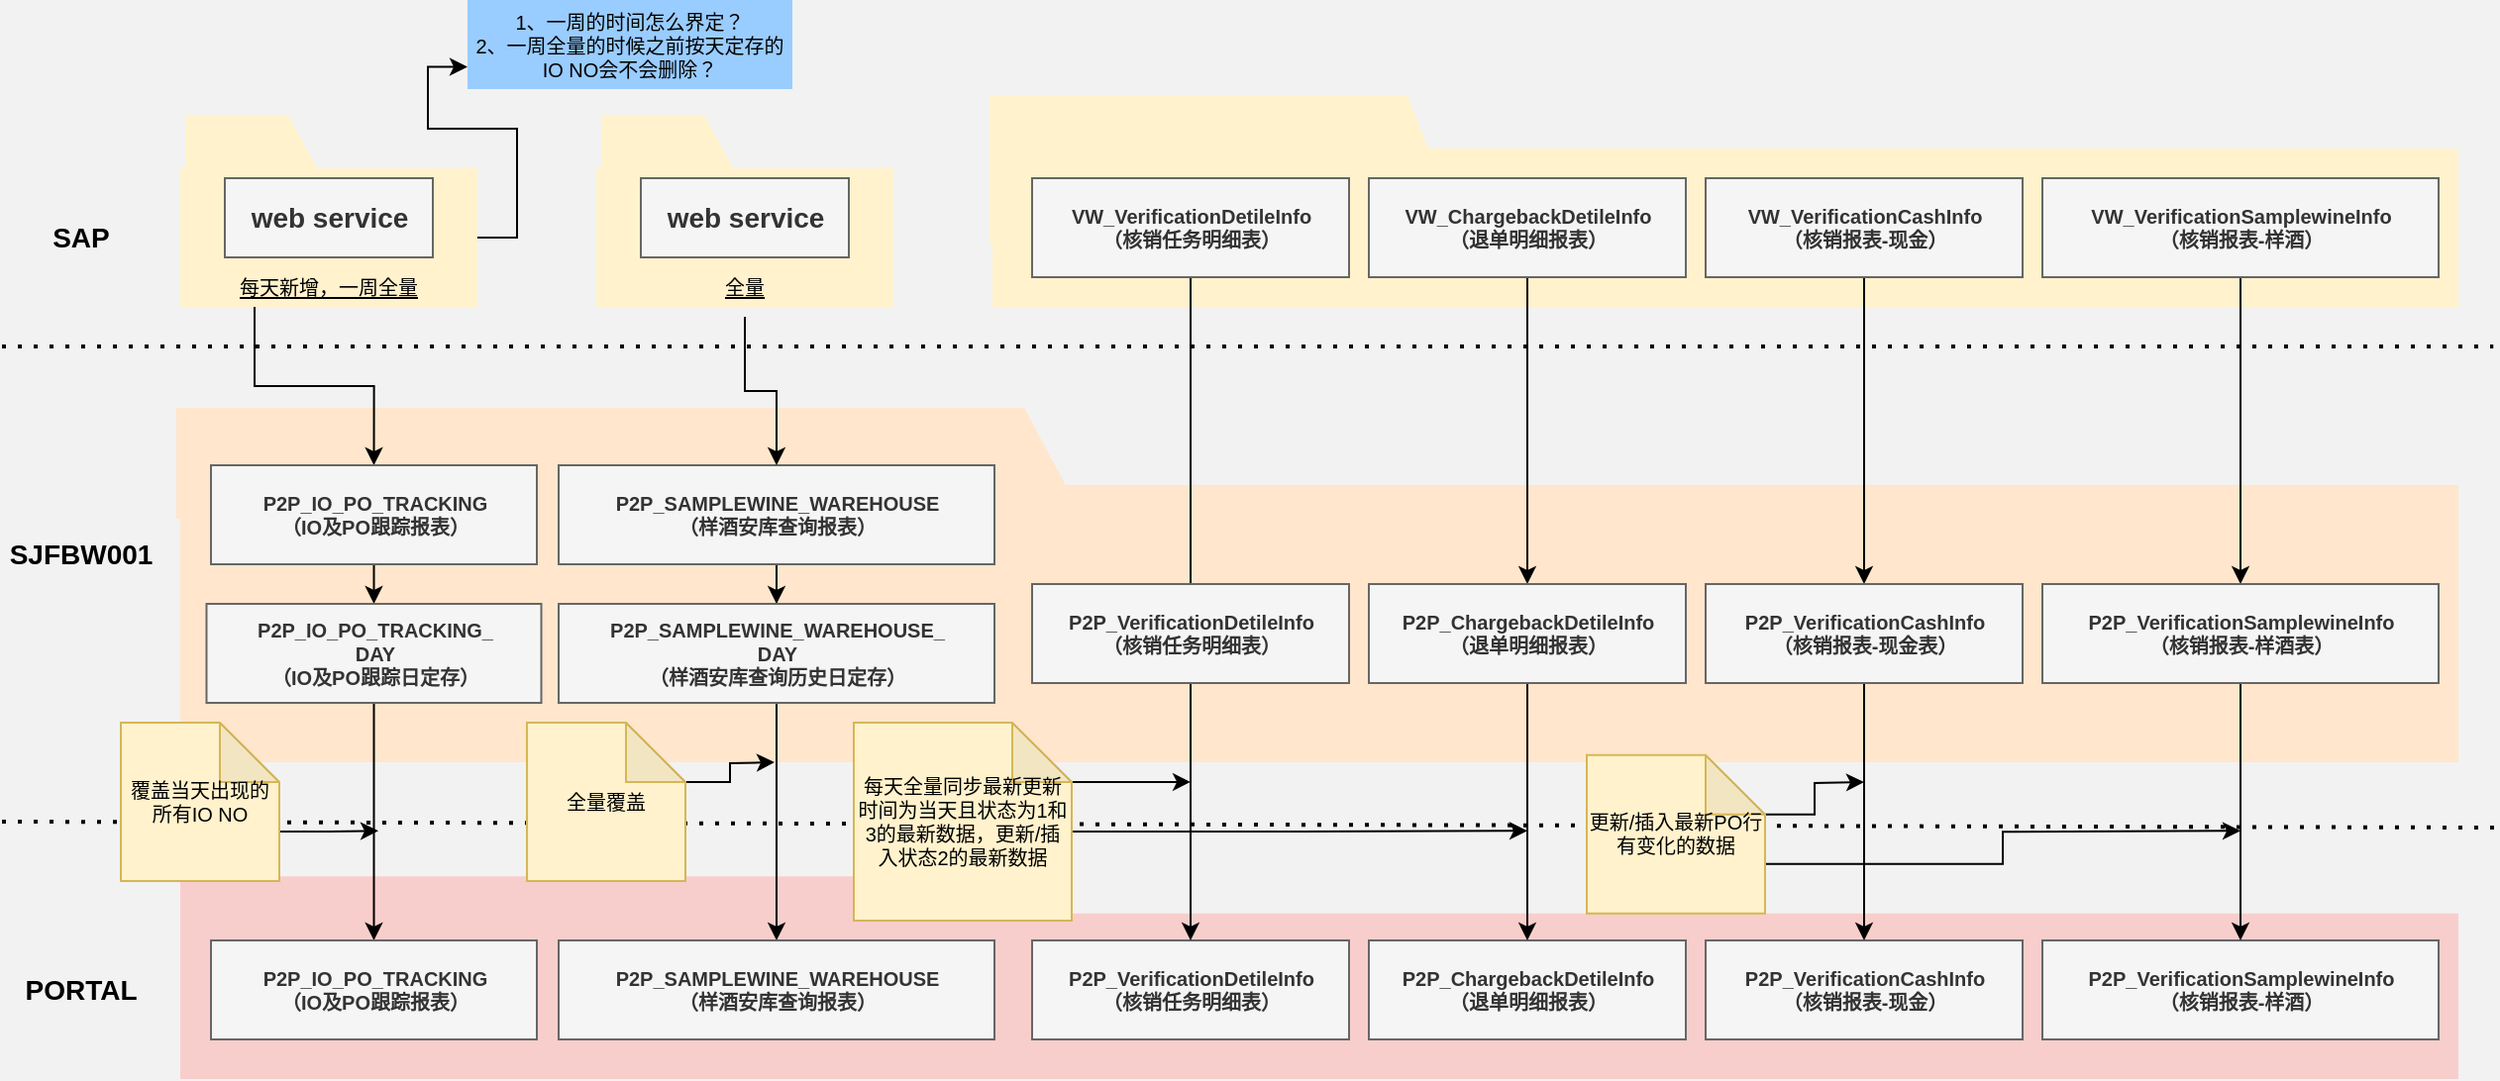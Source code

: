 <mxfile version="20.0.4" type="github">
  <diagram id="-zWPHJQYayK7DrnN_WTL" name="Page-1">
    <mxGraphModel dx="1022" dy="1605" grid="1" gridSize="10" guides="1" tooltips="1" connect="1" arrows="1" fold="1" page="1" pageScale="1" pageWidth="827" pageHeight="1169" background="#F2F2F2" math="0" shadow="0">
      <root>
        <mxCell id="0" />
        <mxCell id="1" parent="0" />
        <mxCell id="2tfb3EqtFTx625eSX2Tw-120" value="" style="shape=ext;double=1;rounded=0;whiteSpace=wrap;html=1;shadow=0;sketch=0;fillColor=#fff2cc;strokeColor=none;" parent="1" vertex="1">
          <mxGeometry x="580" y="60" width="740" height="80" as="geometry" />
        </mxCell>
        <mxCell id="2tfb3EqtFTx625eSX2Tw-121" value="" style="shape=manualInput;whiteSpace=wrap;html=1;rounded=0;shadow=0;sketch=0;rotation=90;fillColor=#fff2cc;strokeColor=none;" parent="1" vertex="1">
          <mxGeometry x="661.5" y="-49.5" width="75" height="241" as="geometry" />
        </mxCell>
        <mxCell id="2tfb3EqtFTx625eSX2Tw-45" value="" style="shape=manualInput;whiteSpace=wrap;html=1;rounded=0;shadow=0;sketch=0;rotation=90;fillColor=#f8cecc;strokeColor=none;" parent="1" vertex="1">
          <mxGeometry x="347.63" y="250" width="57.25" height="412.5" as="geometry" />
        </mxCell>
        <mxCell id="2tfb3EqtFTx625eSX2Tw-46" value="" style="shape=ext;double=1;rounded=0;whiteSpace=wrap;html=1;shadow=0;sketch=0;fillColor=#f8cecc;strokeColor=none;" parent="1" vertex="1">
          <mxGeometry x="170" y="446.37" width="1150" height="83.63" as="geometry" />
        </mxCell>
        <mxCell id="2tfb3EqtFTx625eSX2Tw-33" value="" style="shape=ext;double=1;rounded=0;whiteSpace=wrap;html=1;shadow=0;sketch=0;fillColor=#ffe6cc;strokeColor=none;" parent="1" vertex="1">
          <mxGeometry x="170" y="230" width="1150" height="140" as="geometry" />
        </mxCell>
        <mxCell id="2tfb3EqtFTx625eSX2Tw-32" value="" style="shape=manualInput;whiteSpace=wrap;html=1;rounded=0;shadow=0;sketch=0;rotation=90;fillColor=#ffe6cc;strokeColor=none;" parent="1" vertex="1">
          <mxGeometry x="369" y="-10" width="56" height="458" as="geometry" />
        </mxCell>
        <mxCell id="2tfb3EqtFTx625eSX2Tw-128" style="edgeStyle=orthogonalEdgeStyle;rounded=0;orthogonalLoop=1;jettySize=auto;html=1;exitX=1;exitY=0.5;exitDx=0;exitDy=0;entryX=0;entryY=0.75;entryDx=0;entryDy=0;fontSize=10;" parent="1" source="2tfb3EqtFTx625eSX2Tw-5" target="2tfb3EqtFTx625eSX2Tw-126" edge="1">
          <mxGeometry relative="1" as="geometry" />
        </mxCell>
        <mxCell id="2tfb3EqtFTx625eSX2Tw-132" style="edgeStyle=orthogonalEdgeStyle;rounded=0;orthogonalLoop=1;jettySize=auto;html=1;exitX=0.25;exitY=1;exitDx=0;exitDy=0;entryX=0.5;entryY=0;entryDx=0;entryDy=0;fontSize=10;" parent="1" source="2tfb3EqtFTx625eSX2Tw-5" target="2tfb3EqtFTx625eSX2Tw-36" edge="1">
          <mxGeometry relative="1" as="geometry" />
        </mxCell>
        <mxCell id="2tfb3EqtFTx625eSX2Tw-5" value="" style="shape=ext;double=1;rounded=0;whiteSpace=wrap;html=1;shadow=0;sketch=0;fillColor=#fff2cc;strokeColor=none;" parent="1" vertex="1">
          <mxGeometry x="170" y="70" width="150" height="70" as="geometry" />
        </mxCell>
        <mxCell id="2tfb3EqtFTx625eSX2Tw-20" value="" style="endArrow=none;dashed=1;html=1;dashPattern=1 3;strokeWidth=2;rounded=0;fontSize=14;" parent="1" edge="1">
          <mxGeometry width="50" height="50" relative="1" as="geometry">
            <mxPoint x="80" y="160" as="sourcePoint" />
            <mxPoint x="1337.619" y="160" as="targetPoint" />
          </mxGeometry>
        </mxCell>
        <mxCell id="2tfb3EqtFTx625eSX2Tw-21" value="SJFBW001" style="text;html=1;strokeColor=none;fillColor=none;align=center;verticalAlign=middle;whiteSpace=wrap;rounded=0;shadow=0;sketch=0;fontSize=14;fontStyle=1;horizontal=1;" parent="1" vertex="1">
          <mxGeometry x="90" y="250" width="60" height="30" as="geometry" />
        </mxCell>
        <mxCell id="2tfb3EqtFTx625eSX2Tw-30" value="PORTAL" style="text;html=1;strokeColor=none;fillColor=none;align=center;verticalAlign=middle;whiteSpace=wrap;rounded=0;shadow=0;sketch=0;fontSize=14;fontStyle=1" parent="1" vertex="1">
          <mxGeometry x="90" y="470" width="60" height="30" as="geometry" />
        </mxCell>
        <mxCell id="2tfb3EqtFTx625eSX2Tw-80" style="edgeStyle=orthogonalEdgeStyle;rounded=0;orthogonalLoop=1;jettySize=auto;html=1;exitX=0.5;exitY=1;exitDx=0;exitDy=0;entryX=0.5;entryY=0;entryDx=0;entryDy=0;fontSize=10;" parent="1" source="2tfb3EqtFTx625eSX2Tw-36" target="2tfb3EqtFTx625eSX2Tw-53" edge="1">
          <mxGeometry relative="1" as="geometry" />
        </mxCell>
        <mxCell id="2tfb3EqtFTx625eSX2Tw-36" value="P2P_IO_PO_TRACKING&lt;br&gt;（IO及PO跟踪报表）" style="text;html=1;fontSize=10;fontStyle=1;verticalAlign=middle;align=center;rounded=0;shadow=0;sketch=0;arcSize=12;strokeWidth=1;fillColor=#f5f5f5;strokeColor=#666666;fontColor=#333333;" parent="1" vertex="1">
          <mxGeometry x="185.5" y="220" width="164.5" height="50" as="geometry" />
        </mxCell>
        <mxCell id="2tfb3EqtFTx625eSX2Tw-37" value="SAP" style="text;html=1;strokeColor=none;fillColor=none;align=center;verticalAlign=middle;whiteSpace=wrap;rounded=0;shadow=0;sketch=0;fontSize=14;fontStyle=1" parent="1" vertex="1">
          <mxGeometry x="90" y="90" width="60" height="30" as="geometry" />
        </mxCell>
        <mxCell id="2tfb3EqtFTx625eSX2Tw-60" style="edgeStyle=orthogonalEdgeStyle;rounded=0;orthogonalLoop=1;jettySize=auto;html=1;exitX=0.5;exitY=1;exitDx=0;exitDy=0;fontSize=10;" parent="1" source="2tfb3EqtFTx625eSX2Tw-38" target="2tfb3EqtFTx625eSX2Tw-54" edge="1">
          <mxGeometry relative="1" as="geometry" />
        </mxCell>
        <mxCell id="2tfb3EqtFTx625eSX2Tw-38" value="P2P_SAMPLEWINE_WAREHOUSE&lt;br&gt;（样酒安库查询报表）" style="text;html=1;fontSize=10;fontStyle=1;verticalAlign=middle;align=center;rounded=0;shadow=0;sketch=0;arcSize=12;strokeWidth=1;fillColor=#f5f5f5;strokeColor=#666666;fontColor=#333333;" parent="1" vertex="1">
          <mxGeometry x="361" y="220" width="220" height="50" as="geometry" />
        </mxCell>
        <mxCell id="2tfb3EqtFTx625eSX2Tw-89" style="edgeStyle=orthogonalEdgeStyle;rounded=0;orthogonalLoop=1;jettySize=auto;html=1;exitX=0.5;exitY=1;exitDx=0;exitDy=0;entryX=0.5;entryY=0;entryDx=0;entryDy=0;fontSize=10;" parent="1" source="2tfb3EqtFTx625eSX2Tw-41" edge="1">
          <mxGeometry relative="1" as="geometry">
            <mxPoint x="680" y="310" as="targetPoint" />
          </mxGeometry>
        </mxCell>
        <mxCell id="2tfb3EqtFTx625eSX2Tw-41" value="VW_VerificationDetileInfo&lt;br&gt;（核销任务明细表）" style="text;html=1;fontSize=10;fontStyle=1;verticalAlign=middle;align=center;rounded=0;shadow=0;sketch=0;arcSize=12;strokeWidth=1;fillColor=#f5f5f5;strokeColor=#666666;fontColor=#333333;" parent="1" vertex="1">
          <mxGeometry x="600" y="75" width="160" height="50" as="geometry" />
        </mxCell>
        <mxCell id="2tfb3EqtFTx625eSX2Tw-111" style="edgeStyle=orthogonalEdgeStyle;rounded=0;orthogonalLoop=1;jettySize=auto;html=1;exitX=0.5;exitY=1;exitDx=0;exitDy=0;entryX=0.5;entryY=0;entryDx=0;entryDy=0;fontSize=10;" parent="1" source="2tfb3EqtFTx625eSX2Tw-42" target="2tfb3EqtFTx625eSX2Tw-103" edge="1">
          <mxGeometry relative="1" as="geometry" />
        </mxCell>
        <mxCell id="2tfb3EqtFTx625eSX2Tw-42" value="VW_ChargebackDetileInfo&lt;br&gt;（退单明细报表）" style="text;html=1;fontSize=10;fontStyle=1;verticalAlign=middle;align=center;rounded=0;shadow=0;sketch=0;arcSize=12;strokeWidth=1;fillColor=#f5f5f5;fontColor=#333333;strokeColor=#666666;" parent="1" vertex="1">
          <mxGeometry x="770" y="75" width="160" height="50" as="geometry" />
        </mxCell>
        <mxCell id="2tfb3EqtFTx625eSX2Tw-112" style="edgeStyle=orthogonalEdgeStyle;rounded=0;orthogonalLoop=1;jettySize=auto;html=1;exitX=0.5;exitY=1;exitDx=0;exitDy=0;entryX=0.5;entryY=0;entryDx=0;entryDy=0;fontSize=10;" parent="1" source="2tfb3EqtFTx625eSX2Tw-43" target="2tfb3EqtFTx625eSX2Tw-104" edge="1">
          <mxGeometry relative="1" as="geometry" />
        </mxCell>
        <mxCell id="2tfb3EqtFTx625eSX2Tw-43" value="VW_VerificationCashInfo&lt;br&gt;（核销报表-现金）" style="text;strokeColor=#666666;fillColor=#f5f5f5;html=1;fontSize=10;fontStyle=1;verticalAlign=middle;align=center;rounded=0;shadow=0;sketch=0;arcSize=12;strokeWidth=1;fontColor=#333333;" parent="1" vertex="1">
          <mxGeometry x="940" y="75" width="160" height="50" as="geometry" />
        </mxCell>
        <mxCell id="2tfb3EqtFTx625eSX2Tw-113" style="edgeStyle=orthogonalEdgeStyle;rounded=0;orthogonalLoop=1;jettySize=auto;html=1;exitX=0.5;exitY=1;exitDx=0;exitDy=0;entryX=0.5;entryY=0;entryDx=0;entryDy=0;fontSize=10;" parent="1" source="2tfb3EqtFTx625eSX2Tw-44" target="2tfb3EqtFTx625eSX2Tw-105" edge="1">
          <mxGeometry relative="1" as="geometry" />
        </mxCell>
        <mxCell id="2tfb3EqtFTx625eSX2Tw-44" value="VW_VerificationSamplewineInfo&lt;br&gt;（核销报表-样酒）" style="text;strokeColor=#666666;fillColor=#f5f5f5;html=1;fontSize=10;fontStyle=1;verticalAlign=middle;align=center;rounded=0;shadow=0;sketch=0;arcSize=12;strokeWidth=1;fontColor=#333333;" parent="1" vertex="1">
          <mxGeometry x="1110" y="75" width="200" height="50" as="geometry" />
        </mxCell>
        <mxCell id="2tfb3EqtFTx625eSX2Tw-47" value="P2P_VerificationDetileInfo&lt;br&gt;（核销任务明细表）" style="text;html=1;fontSize=10;fontStyle=1;verticalAlign=middle;align=center;rounded=0;shadow=0;sketch=0;arcSize=12;strokeWidth=1;fillColor=#f5f5f5;strokeColor=#666666;fontColor=#333333;" parent="1" vertex="1">
          <mxGeometry x="600" y="460" width="160" height="50" as="geometry" />
        </mxCell>
        <mxCell id="2tfb3EqtFTx625eSX2Tw-49" value="P2P_ChargebackDetileInfo&lt;br&gt;（退单明细报表）" style="text;html=1;fontSize=10;fontStyle=1;verticalAlign=middle;align=center;rounded=0;shadow=0;sketch=0;arcSize=12;strokeWidth=1;fillColor=#f5f5f5;fontColor=#333333;strokeColor=#666666;" parent="1" vertex="1">
          <mxGeometry x="770" y="460" width="160" height="50" as="geometry" />
        </mxCell>
        <mxCell id="2tfb3EqtFTx625eSX2Tw-50" value="P2P_VerificationCashInfo&lt;br&gt;（核销报表-现金）" style="text;strokeColor=#666666;fillColor=#f5f5f5;html=1;fontSize=10;fontStyle=1;verticalAlign=middle;align=center;rounded=0;shadow=0;sketch=0;arcSize=12;strokeWidth=1;fontColor=#333333;" parent="1" vertex="1">
          <mxGeometry x="940" y="460" width="160" height="50" as="geometry" />
        </mxCell>
        <mxCell id="2tfb3EqtFTx625eSX2Tw-51" value="P2P_VerificationSamplewineInfo&lt;br&gt;（核销报表-样酒）" style="text;strokeColor=#666666;fillColor=#f5f5f5;html=1;fontSize=10;fontStyle=1;verticalAlign=middle;align=center;rounded=0;shadow=0;sketch=0;arcSize=12;strokeWidth=1;fontColor=#333333;" parent="1" vertex="1">
          <mxGeometry x="1110" y="460" width="200" height="50" as="geometry" />
        </mxCell>
        <mxCell id="2tfb3EqtFTx625eSX2Tw-52" value="" style="endArrow=none;dashed=1;html=1;dashPattern=1 3;strokeWidth=2;rounded=0;fontSize=14;startArrow=none;" parent="1" edge="1">
          <mxGeometry width="50" height="50" relative="1" as="geometry">
            <mxPoint x="80" y="400" as="sourcePoint" />
            <mxPoint x="1338" y="403" as="targetPoint" />
          </mxGeometry>
        </mxCell>
        <mxCell id="2tfb3EqtFTx625eSX2Tw-83" style="edgeStyle=orthogonalEdgeStyle;rounded=0;orthogonalLoop=1;jettySize=auto;html=1;exitX=0.5;exitY=1;exitDx=0;exitDy=0;entryX=0.5;entryY=0;entryDx=0;entryDy=0;fontSize=10;" parent="1" source="2tfb3EqtFTx625eSX2Tw-53" target="2tfb3EqtFTx625eSX2Tw-81" edge="1">
          <mxGeometry relative="1" as="geometry" />
        </mxCell>
        <mxCell id="2tfb3EqtFTx625eSX2Tw-53" value="P2P_IO_PO_TRACKING_&lt;br&gt;DAY&lt;br&gt;（IO及PO跟踪日定存）" style="text;html=1;fontSize=10;fontStyle=1;verticalAlign=middle;align=center;rounded=0;shadow=0;sketch=0;arcSize=12;strokeWidth=1;fillColor=#f5f5f5;strokeColor=#666666;fontColor=#333333;gradientColor=none;" parent="1" vertex="1">
          <mxGeometry x="183.25" y="290" width="169" height="50" as="geometry" />
        </mxCell>
        <mxCell id="2tfb3EqtFTx625eSX2Tw-85" style="edgeStyle=orthogonalEdgeStyle;rounded=0;orthogonalLoop=1;jettySize=auto;html=1;exitX=0.5;exitY=1;exitDx=0;exitDy=0;entryX=0.5;entryY=0;entryDx=0;entryDy=0;fontSize=10;" parent="1" source="2tfb3EqtFTx625eSX2Tw-54" target="2tfb3EqtFTx625eSX2Tw-84" edge="1">
          <mxGeometry relative="1" as="geometry" />
        </mxCell>
        <mxCell id="2tfb3EqtFTx625eSX2Tw-54" value="P2P_SAMPLEWINE_WAREHOUSE_&lt;br&gt;DAY&lt;br&gt;（样酒安库查询历史日定存）" style="text;html=1;fontSize=10;fontStyle=1;verticalAlign=middle;align=center;rounded=0;shadow=0;sketch=0;arcSize=12;strokeWidth=1;fillColor=#f5f5f5;strokeColor=#666666;fontColor=#333333;" parent="1" vertex="1">
          <mxGeometry x="361" y="290" width="220" height="50" as="geometry" />
        </mxCell>
        <mxCell id="2tfb3EqtFTx625eSX2Tw-100" style="edgeStyle=orthogonalEdgeStyle;rounded=0;orthogonalLoop=1;jettySize=auto;html=1;exitX=0;exitY=0;exitDx=90;exitDy=30;exitPerimeter=0;fontSize=10;" parent="1" source="2tfb3EqtFTx625eSX2Tw-70" edge="1">
          <mxGeometry relative="1" as="geometry">
            <mxPoint x="1020" y="380" as="targetPoint" />
          </mxGeometry>
        </mxCell>
        <mxCell id="2tfb3EqtFTx625eSX2Tw-101" style="edgeStyle=orthogonalEdgeStyle;rounded=0;orthogonalLoop=1;jettySize=auto;html=1;exitX=0;exitY=0;exitDx=90;exitDy=55;exitPerimeter=0;fontSize=10;" parent="1" source="2tfb3EqtFTx625eSX2Tw-70" edge="1">
          <mxGeometry relative="1" as="geometry">
            <mxPoint x="1210" y="404.647" as="targetPoint" />
          </mxGeometry>
        </mxCell>
        <mxCell id="2tfb3EqtFTx625eSX2Tw-70" value="更新/插入最新PO行有变化的数据" style="shape=note;whiteSpace=wrap;html=1;backgroundOutline=1;darkOpacity=0.05;rounded=0;shadow=0;sketch=0;fontSize=10;strokeColor=#d6b656;strokeWidth=1;fillColor=#fff2cc;" parent="1" vertex="1">
          <mxGeometry x="880" y="366.37" width="90" height="80" as="geometry" />
        </mxCell>
        <mxCell id="2tfb3EqtFTx625eSX2Tw-81" value="P2P_IO_PO_TRACKING&lt;br&gt;（IO及PO跟踪报表）" style="text;html=1;fontSize=10;fontStyle=1;verticalAlign=middle;align=center;rounded=0;shadow=0;sketch=0;arcSize=12;strokeWidth=1;fillColor=#f5f5f5;strokeColor=#666666;fontColor=#333333;" parent="1" vertex="1">
          <mxGeometry x="185.5" y="460" width="164.5" height="50" as="geometry" />
        </mxCell>
        <mxCell id="2tfb3EqtFTx625eSX2Tw-84" value="P2P_SAMPLEWINE_WAREHOUSE&lt;br&gt;（样酒安库查询报表）" style="text;html=1;fontSize=10;fontStyle=1;verticalAlign=middle;align=center;rounded=0;shadow=0;sketch=0;arcSize=12;strokeWidth=1;fillColor=#f5f5f5;strokeColor=#666666;fontColor=#333333;" parent="1" vertex="1">
          <mxGeometry x="361" y="460" width="220" height="50" as="geometry" />
        </mxCell>
        <mxCell id="2tfb3EqtFTx625eSX2Tw-94" style="edgeStyle=orthogonalEdgeStyle;rounded=0;orthogonalLoop=1;jettySize=auto;html=1;exitX=0;exitY=0;exitDx=80;exitDy=55;exitPerimeter=0;fontSize=10;" parent="1" source="2tfb3EqtFTx625eSX2Tw-91" edge="1">
          <mxGeometry relative="1" as="geometry">
            <mxPoint x="270" y="404.647" as="targetPoint" />
          </mxGeometry>
        </mxCell>
        <mxCell id="2tfb3EqtFTx625eSX2Tw-91" value="覆盖当天出现的所有IO NO" style="shape=note;whiteSpace=wrap;html=1;backgroundOutline=1;darkOpacity=0.05;rounded=0;shadow=0;sketch=0;fontSize=10;strokeColor=#d6b656;strokeWidth=1;fillColor=#fff2cc;" parent="1" vertex="1">
          <mxGeometry x="140" y="350" width="80" height="80" as="geometry" />
        </mxCell>
        <mxCell id="2tfb3EqtFTx625eSX2Tw-98" style="edgeStyle=orthogonalEdgeStyle;rounded=0;orthogonalLoop=1;jettySize=auto;html=1;exitX=0;exitY=0;exitDx=80;exitDy=30;exitPerimeter=0;fontSize=10;" parent="1" source="2tfb3EqtFTx625eSX2Tw-97" edge="1">
          <mxGeometry relative="1" as="geometry">
            <mxPoint x="680" y="379.941" as="targetPoint" />
          </mxGeometry>
        </mxCell>
        <mxCell id="2tfb3EqtFTx625eSX2Tw-99" style="edgeStyle=orthogonalEdgeStyle;rounded=0;orthogonalLoop=1;jettySize=auto;html=1;exitX=0;exitY=0;exitDx=80;exitDy=55;exitPerimeter=0;fontSize=10;" parent="1" source="2tfb3EqtFTx625eSX2Tw-97" edge="1">
          <mxGeometry relative="1" as="geometry">
            <mxPoint x="850" y="404.647" as="targetPoint" />
          </mxGeometry>
        </mxCell>
        <mxCell id="2tfb3EqtFTx625eSX2Tw-97" value="每天全量同步最新更新时间为当天且状态为1和3的最新数据，更新/插入状态2的最新数据" style="shape=note;whiteSpace=wrap;html=1;backgroundOutline=1;darkOpacity=0.05;rounded=0;shadow=0;sketch=0;fontSize=10;strokeColor=#d6b656;strokeWidth=1;fillColor=#fff2cc;" parent="1" vertex="1">
          <mxGeometry x="510" y="350" width="110" height="100" as="geometry" />
        </mxCell>
        <mxCell id="2tfb3EqtFTx625eSX2Tw-106" style="edgeStyle=orthogonalEdgeStyle;rounded=0;orthogonalLoop=1;jettySize=auto;html=1;exitX=0.5;exitY=1;exitDx=0;exitDy=0;entryX=0.5;entryY=0;entryDx=0;entryDy=0;fontSize=10;" parent="1" source="2tfb3EqtFTx625eSX2Tw-102" target="2tfb3EqtFTx625eSX2Tw-47" edge="1">
          <mxGeometry relative="1" as="geometry" />
        </mxCell>
        <mxCell id="2tfb3EqtFTx625eSX2Tw-102" value="P2P_VerificationDetileInfo&lt;br&gt;（核销任务明细表）" style="text;html=1;fontSize=10;fontStyle=1;verticalAlign=middle;align=center;rounded=0;shadow=0;sketch=0;arcSize=12;strokeWidth=1;fillColor=#f5f5f5;strokeColor=#666666;fontColor=#333333;" parent="1" vertex="1">
          <mxGeometry x="600" y="280" width="160" height="50" as="geometry" />
        </mxCell>
        <mxCell id="2tfb3EqtFTx625eSX2Tw-107" style="edgeStyle=orthogonalEdgeStyle;rounded=0;orthogonalLoop=1;jettySize=auto;html=1;exitX=0.5;exitY=1;exitDx=0;exitDy=0;entryX=0.5;entryY=0;entryDx=0;entryDy=0;fontSize=10;" parent="1" source="2tfb3EqtFTx625eSX2Tw-103" target="2tfb3EqtFTx625eSX2Tw-49" edge="1">
          <mxGeometry relative="1" as="geometry" />
        </mxCell>
        <mxCell id="2tfb3EqtFTx625eSX2Tw-103" value="P2P_ChargebackDetileInfo&lt;br&gt;（退单明细报表）" style="text;html=1;fontSize=10;fontStyle=1;verticalAlign=middle;align=center;rounded=0;shadow=0;sketch=0;arcSize=12;strokeWidth=1;fillColor=#f5f5f5;fontColor=#333333;strokeColor=#666666;" parent="1" vertex="1">
          <mxGeometry x="770" y="280" width="160" height="50" as="geometry" />
        </mxCell>
        <mxCell id="2tfb3EqtFTx625eSX2Tw-114" style="edgeStyle=orthogonalEdgeStyle;rounded=0;orthogonalLoop=1;jettySize=auto;html=1;exitX=0.5;exitY=1;exitDx=0;exitDy=0;entryX=0.5;entryY=0;entryDx=0;entryDy=0;fontSize=10;" parent="1" source="2tfb3EqtFTx625eSX2Tw-104" target="2tfb3EqtFTx625eSX2Tw-50" edge="1">
          <mxGeometry relative="1" as="geometry" />
        </mxCell>
        <mxCell id="2tfb3EqtFTx625eSX2Tw-104" value="P2P_VerificationCashInfo&lt;br&gt;（核销报表-现金表）" style="text;strokeColor=#666666;fillColor=#f5f5f5;html=1;fontSize=10;fontStyle=1;verticalAlign=middle;align=center;rounded=0;shadow=0;sketch=0;arcSize=12;strokeWidth=1;fontColor=#333333;" parent="1" vertex="1">
          <mxGeometry x="940" y="280" width="160" height="50" as="geometry" />
        </mxCell>
        <mxCell id="2tfb3EqtFTx625eSX2Tw-110" style="edgeStyle=orthogonalEdgeStyle;rounded=0;orthogonalLoop=1;jettySize=auto;html=1;exitX=0.5;exitY=1;exitDx=0;exitDy=0;entryX=0.5;entryY=0;entryDx=0;entryDy=0;fontSize=10;" parent="1" source="2tfb3EqtFTx625eSX2Tw-105" target="2tfb3EqtFTx625eSX2Tw-51" edge="1">
          <mxGeometry relative="1" as="geometry" />
        </mxCell>
        <mxCell id="2tfb3EqtFTx625eSX2Tw-105" value="P2P_VerificationSamplewineInfo&lt;br&gt;（核销报表-样酒表）" style="text;strokeColor=#666666;fillColor=#f5f5f5;html=1;fontSize=10;fontStyle=1;verticalAlign=middle;align=center;rounded=0;shadow=0;sketch=0;arcSize=12;strokeWidth=1;fontColor=#333333;" parent="1" vertex="1">
          <mxGeometry x="1110" y="280" width="200" height="50" as="geometry" />
        </mxCell>
        <mxCell id="2tfb3EqtFTx625eSX2Tw-116" value="每天新增，一周全量" style="text;html=1;strokeColor=none;fillColor=none;align=center;verticalAlign=middle;whiteSpace=wrap;rounded=0;shadow=0;sketch=0;fontSize=10;fontStyle=4" parent="1" vertex="1">
          <mxGeometry x="180" y="115" width="130" height="30" as="geometry" />
        </mxCell>
        <mxCell id="2tfb3EqtFTx625eSX2Tw-119" value="" style="shape=manualInput;whiteSpace=wrap;html=1;rounded=0;shadow=0;sketch=0;rotation=90;fillColor=#fff2cc;strokeColor=none;" parent="1" vertex="1">
          <mxGeometry x="185.5" y="30" width="56" height="82" as="geometry" />
        </mxCell>
        <mxCell id="2tfb3EqtFTx625eSX2Tw-19" value="web service" style="text;strokeColor=#666666;fillColor=#f5f5f5;html=1;fontSize=14;fontStyle=1;verticalAlign=middle;align=center;rounded=0;shadow=0;sketch=0;arcSize=12;strokeWidth=1;fontColor=#333333;" parent="1" vertex="1">
          <mxGeometry x="192.5" y="75" width="105" height="40" as="geometry" />
        </mxCell>
        <mxCell id="2tfb3EqtFTx625eSX2Tw-126" value="1、一周的时间怎么界定？&lt;br&gt;2、一周全量的时候之前按天定存的IO NO会不会删除？" style="text;html=1;align=center;verticalAlign=middle;whiteSpace=wrap;rounded=0;shadow=0;sketch=0;fontSize=10;fillColor=#99CCFF;strokeColor=none;" parent="1" vertex="1">
          <mxGeometry x="315" y="-15" width="164" height="45" as="geometry" />
        </mxCell>
        <mxCell id="2tfb3EqtFTx625eSX2Tw-131" style="edgeStyle=orthogonalEdgeStyle;rounded=0;orthogonalLoop=1;jettySize=auto;html=1;exitX=0;exitY=0;exitDx=80;exitDy=30;exitPerimeter=0;fontSize=10;" parent="1" source="2tfb3EqtFTx625eSX2Tw-130" edge="1">
          <mxGeometry relative="1" as="geometry">
            <mxPoint x="470" y="370.0" as="targetPoint" />
          </mxGeometry>
        </mxCell>
        <mxCell id="2tfb3EqtFTx625eSX2Tw-130" value="全量覆盖" style="shape=note;whiteSpace=wrap;html=1;backgroundOutline=1;darkOpacity=0.05;rounded=0;shadow=0;sketch=0;fontSize=10;strokeColor=#d6b656;strokeWidth=1;fillColor=#fff2cc;" parent="1" vertex="1">
          <mxGeometry x="345" y="350" width="80" height="80" as="geometry" />
        </mxCell>
        <mxCell id="2tfb3EqtFTx625eSX2Tw-138" value="" style="shape=ext;double=1;rounded=0;whiteSpace=wrap;html=1;shadow=0;sketch=0;fillColor=#fff2cc;strokeColor=none;" parent="1" vertex="1">
          <mxGeometry x="380" y="70" width="150" height="70" as="geometry" />
        </mxCell>
        <mxCell id="2tfb3EqtFTx625eSX2Tw-142" style="edgeStyle=orthogonalEdgeStyle;rounded=0;orthogonalLoop=1;jettySize=auto;html=1;exitX=0.5;exitY=1;exitDx=0;exitDy=0;entryX=0.5;entryY=0;entryDx=0;entryDy=0;fontSize=10;" parent="1" source="2tfb3EqtFTx625eSX2Tw-139" target="2tfb3EqtFTx625eSX2Tw-38" edge="1">
          <mxGeometry relative="1" as="geometry" />
        </mxCell>
        <mxCell id="2tfb3EqtFTx625eSX2Tw-139" value="全量" style="text;html=1;strokeColor=none;fillColor=none;align=center;verticalAlign=middle;whiteSpace=wrap;rounded=0;shadow=0;sketch=0;fontSize=10;fontStyle=4" parent="1" vertex="1">
          <mxGeometry x="390" y="115" width="130" height="30" as="geometry" />
        </mxCell>
        <mxCell id="2tfb3EqtFTx625eSX2Tw-140" value="" style="shape=manualInput;whiteSpace=wrap;html=1;rounded=0;shadow=0;sketch=0;rotation=90;fillColor=#fff2cc;strokeColor=none;" parent="1" vertex="1">
          <mxGeometry x="395.5" y="30" width="56" height="82" as="geometry" />
        </mxCell>
        <mxCell id="2tfb3EqtFTx625eSX2Tw-141" value="web service" style="text;strokeColor=#666666;fillColor=#f5f5f5;html=1;fontSize=14;fontStyle=1;verticalAlign=middle;align=center;rounded=0;shadow=0;sketch=0;arcSize=12;strokeWidth=1;fontColor=#333333;" parent="1" vertex="1">
          <mxGeometry x="402.5" y="75" width="105" height="40" as="geometry" />
        </mxCell>
      </root>
    </mxGraphModel>
  </diagram>
</mxfile>
